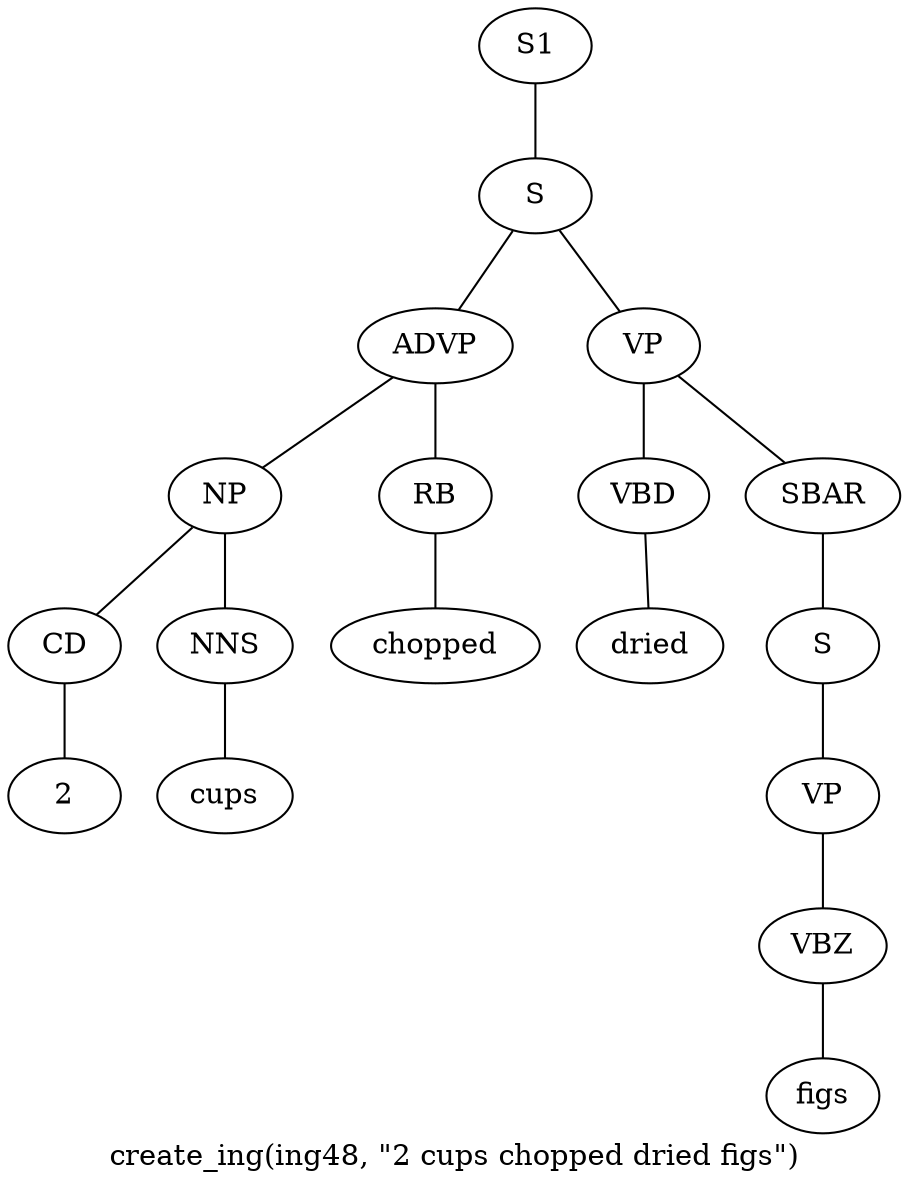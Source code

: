 graph SyntaxGraph {
	label = "create_ing(ing48, \"2 cups chopped dried figs\")";
	Node0 [label="S1"];
	Node1 [label="S"];
	Node2 [label="ADVP"];
	Node3 [label="NP"];
	Node4 [label="CD"];
	Node5 [label="2"];
	Node6 [label="NNS"];
	Node7 [label="cups"];
	Node8 [label="RB"];
	Node9 [label="chopped"];
	Node10 [label="VP"];
	Node11 [label="VBD"];
	Node12 [label="dried"];
	Node13 [label="SBAR"];
	Node14 [label="S"];
	Node15 [label="VP"];
	Node16 [label="VBZ"];
	Node17 [label="figs"];

	Node0 -- Node1;
	Node1 -- Node2;
	Node1 -- Node10;
	Node2 -- Node3;
	Node2 -- Node8;
	Node3 -- Node4;
	Node3 -- Node6;
	Node4 -- Node5;
	Node6 -- Node7;
	Node8 -- Node9;
	Node10 -- Node11;
	Node10 -- Node13;
	Node11 -- Node12;
	Node13 -- Node14;
	Node14 -- Node15;
	Node15 -- Node16;
	Node16 -- Node17;
}